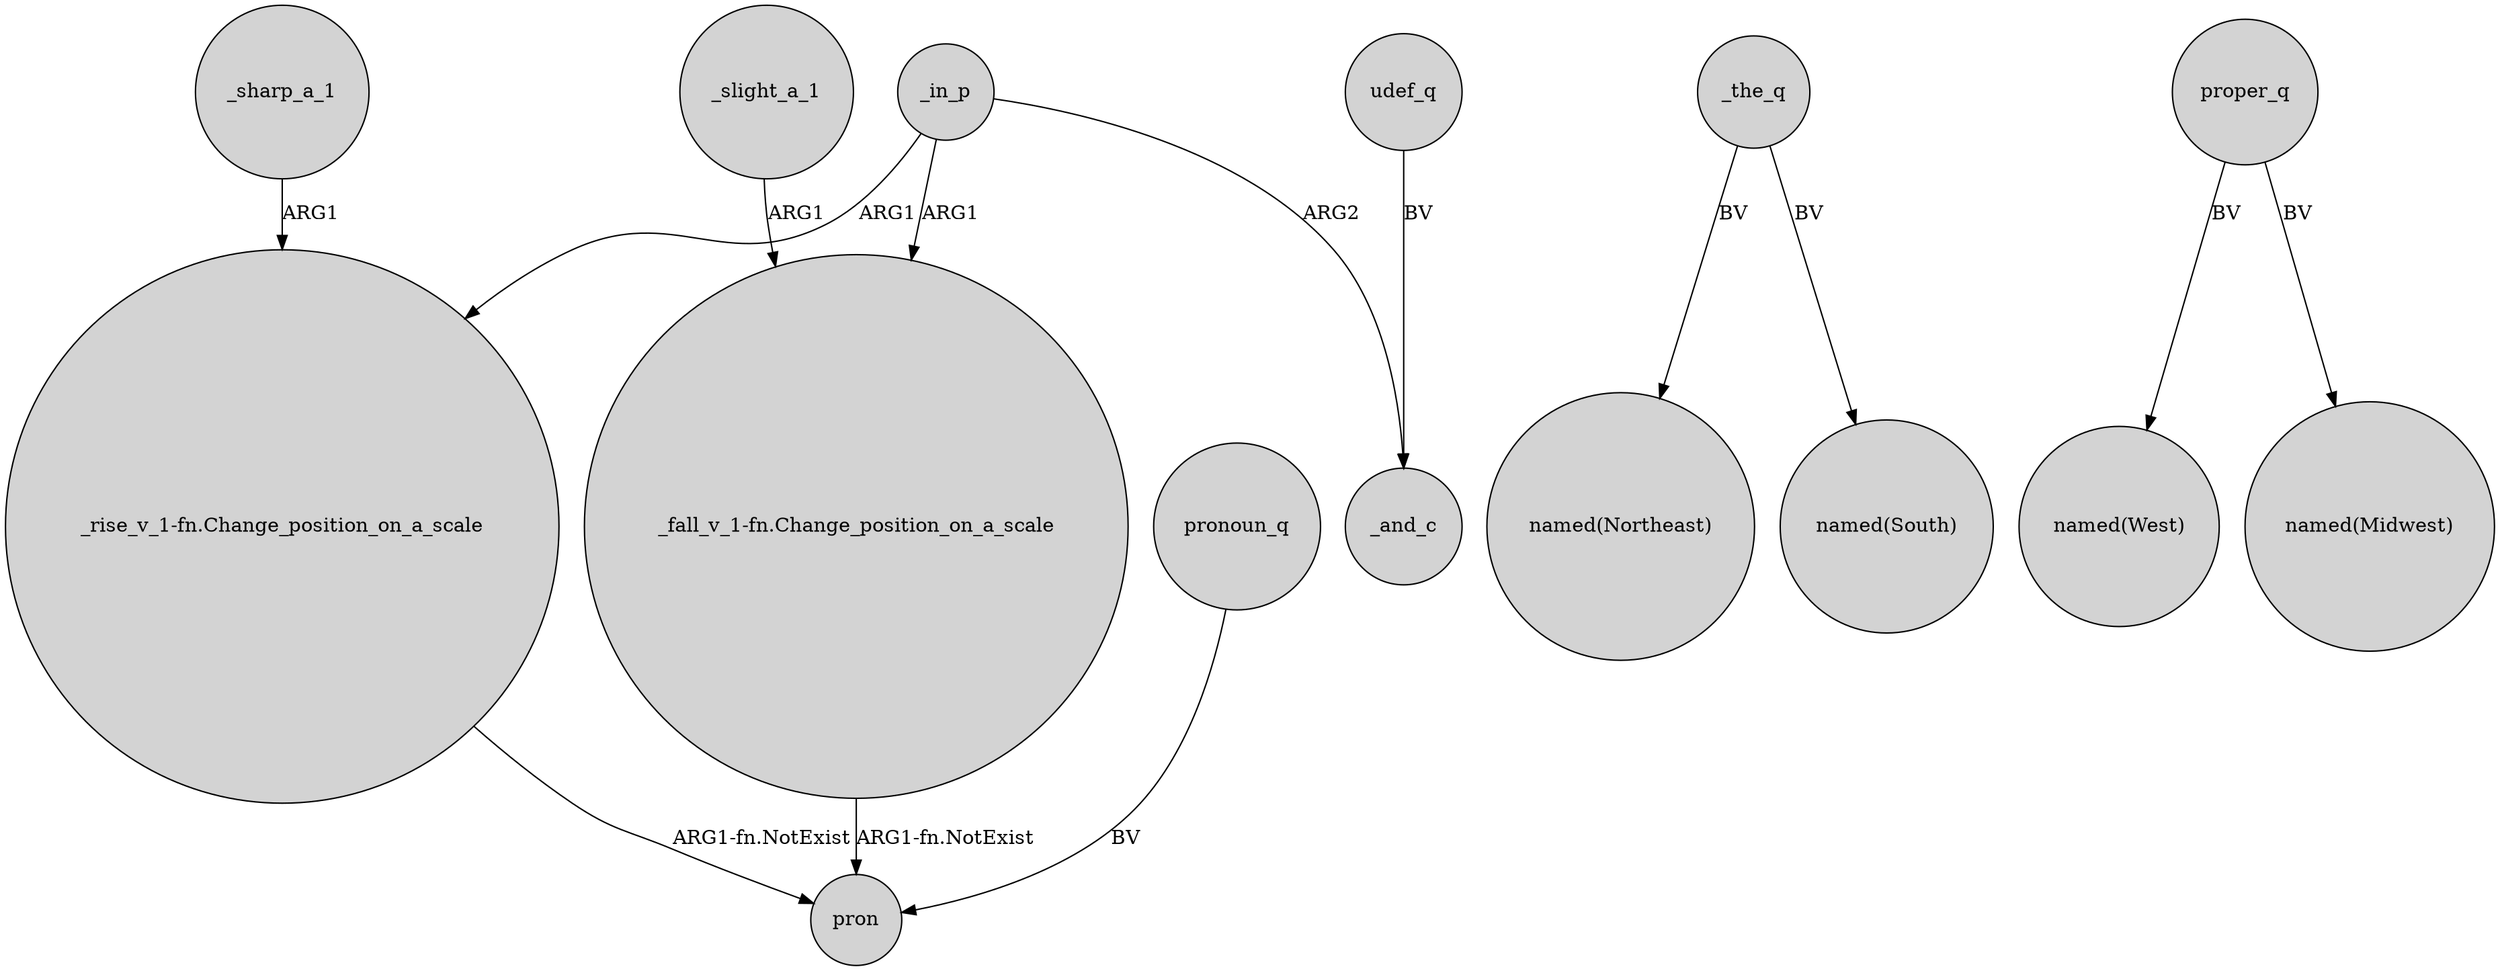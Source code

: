 digraph {
	node [shape=circle style=filled]
	"_rise_v_1-fn.Change_position_on_a_scale" -> pron [label="ARG1-fn.NotExist"]
	_the_q -> "named(Northeast)" [label=BV]
	_slight_a_1 -> "_fall_v_1-fn.Change_position_on_a_scale" [label=ARG1]
	proper_q -> "named(West)" [label=BV]
	_in_p -> "_fall_v_1-fn.Change_position_on_a_scale" [label=ARG1]
	_in_p -> "_rise_v_1-fn.Change_position_on_a_scale" [label=ARG1]
	_the_q -> "named(South)" [label=BV]
	udef_q -> _and_c [label=BV]
	_in_p -> _and_c [label=ARG2]
	_sharp_a_1 -> "_rise_v_1-fn.Change_position_on_a_scale" [label=ARG1]
	proper_q -> "named(Midwest)" [label=BV]
	"_fall_v_1-fn.Change_position_on_a_scale" -> pron [label="ARG1-fn.NotExist"]
	pronoun_q -> pron [label=BV]
}
